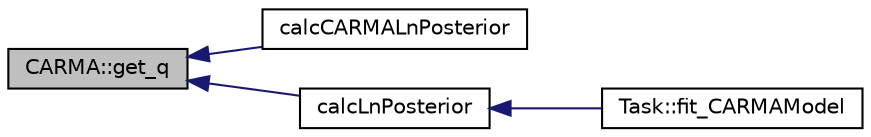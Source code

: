 digraph "CARMA::get_q"
{
  edge [fontname="Helvetica",fontsize="10",labelfontname="Helvetica",labelfontsize="10"];
  node [fontname="Helvetica",fontsize="10",shape=record];
  rankdir="LR";
  Node1 [label="CARMA::get_q",height=0.2,width=0.4,color="black", fillcolor="grey75", style="filled" fontcolor="black"];
  Node1 -> Node2 [dir="back",color="midnightblue",fontsize="10",style="solid",fontname="Helvetica"];
  Node2 [label="calcCARMALnPosterior",height=0.2,width=0.4,color="black", fillcolor="white", style="filled",URL="$_c_a_r_m_a_8cpp.html#a511965da157cfe7075092c99b83266c9"];
  Node1 -> Node3 [dir="back",color="midnightblue",fontsize="10",style="solid",fontname="Helvetica"];
  Node3 [label="calcLnPosterior",height=0.2,width=0.4,color="black", fillcolor="white", style="filled",URL="$_c_a_r_m_a_8cpp.html#aa722465dd36f0b7f0322e55715ecb717"];
  Node3 -> Node4 [dir="back",color="midnightblue",fontsize="10",style="solid",fontname="Helvetica"];
  Node4 [label="Task::fit_CARMAModel",height=0.2,width=0.4,color="black", fillcolor="white", style="filled",URL="$class_task.html#a35b8004ec5a98d8a13ad1f800017a6a3"];
}
